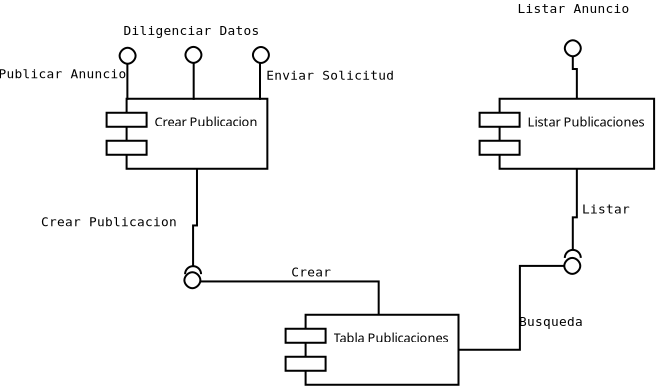 <?xml version="1.0" encoding="UTF-8"?>
<dia:diagram xmlns:dia="http://www.lysator.liu.se/~alla/dia/">
  <dia:layer name="Fondo" visible="true" active="true">
    <dia:object type="UML - Component" version="0" id="O0">
      <dia:attribute name="obj_pos">
        <dia:point val="18.65,8.3"/>
      </dia:attribute>
      <dia:attribute name="obj_bb">
        <dia:rectangle val="18.6,8.25;26.355,11.85"/>
      </dia:attribute>
      <dia:attribute name="meta">
        <dia:composite type="dict"/>
      </dia:attribute>
      <dia:attribute name="elem_corner">
        <dia:point val="18.65,8.3"/>
      </dia:attribute>
      <dia:attribute name="elem_width">
        <dia:real val="7.655"/>
      </dia:attribute>
      <dia:attribute name="elem_height">
        <dia:real val="3.5"/>
      </dia:attribute>
      <dia:attribute name="line_colour">
        <dia:color val="#000000"/>
      </dia:attribute>
      <dia:attribute name="fill_colour">
        <dia:color val="#ffffff"/>
      </dia:attribute>
      <dia:attribute name="stereotype">
        <dia:string>##</dia:string>
      </dia:attribute>
      <dia:attribute name="text">
        <dia:composite type="text">
          <dia:attribute name="string">
            <dia:string>#Crear Publicacion#</dia:string>
          </dia:attribute>
          <dia:attribute name="font">
            <dia:font family="sans" style="0" name="Helvetica"/>
          </dia:attribute>
          <dia:attribute name="height">
            <dia:real val="0.8"/>
          </dia:attribute>
          <dia:attribute name="pos">
            <dia:point val="21.05,9.64"/>
          </dia:attribute>
          <dia:attribute name="color">
            <dia:color val="#000000"/>
          </dia:attribute>
          <dia:attribute name="alignment">
            <dia:enum val="0"/>
          </dia:attribute>
        </dia:composite>
      </dia:attribute>
    </dia:object>
    <dia:object type="UML - Component" version="0" id="O1">
      <dia:attribute name="obj_pos">
        <dia:point val="37.3,8.3"/>
      </dia:attribute>
      <dia:attribute name="obj_bb">
        <dia:rectangle val="37.25,8.25;45.64,11.85"/>
      </dia:attribute>
      <dia:attribute name="meta">
        <dia:composite type="dict"/>
      </dia:attribute>
      <dia:attribute name="elem_corner">
        <dia:point val="37.3,8.3"/>
      </dia:attribute>
      <dia:attribute name="elem_width">
        <dia:real val="8.29"/>
      </dia:attribute>
      <dia:attribute name="elem_height">
        <dia:real val="3.5"/>
      </dia:attribute>
      <dia:attribute name="line_colour">
        <dia:color val="#000000"/>
      </dia:attribute>
      <dia:attribute name="fill_colour">
        <dia:color val="#ffffff"/>
      </dia:attribute>
      <dia:attribute name="stereotype">
        <dia:string>##</dia:string>
      </dia:attribute>
      <dia:attribute name="text">
        <dia:composite type="text">
          <dia:attribute name="string">
            <dia:string>#Listar Publicaciones#</dia:string>
          </dia:attribute>
          <dia:attribute name="font">
            <dia:font family="sans" style="0" name="Helvetica"/>
          </dia:attribute>
          <dia:attribute name="height">
            <dia:real val="0.8"/>
          </dia:attribute>
          <dia:attribute name="pos">
            <dia:point val="39.7,9.64"/>
          </dia:attribute>
          <dia:attribute name="color">
            <dia:color val="#000000"/>
          </dia:attribute>
          <dia:attribute name="alignment">
            <dia:enum val="0"/>
          </dia:attribute>
        </dia:composite>
      </dia:attribute>
    </dia:object>
    <dia:object type="UML - Component" version="0" id="O2">
      <dia:attribute name="obj_pos">
        <dia:point val="27.6,19.1"/>
      </dia:attribute>
      <dia:attribute name="obj_bb">
        <dia:rectangle val="27.55,19.05;35.958,22.65"/>
      </dia:attribute>
      <dia:attribute name="meta">
        <dia:composite type="dict"/>
      </dia:attribute>
      <dia:attribute name="elem_corner">
        <dia:point val="27.6,19.1"/>
      </dia:attribute>
      <dia:attribute name="elem_width">
        <dia:real val="8.308"/>
      </dia:attribute>
      <dia:attribute name="elem_height">
        <dia:real val="3.5"/>
      </dia:attribute>
      <dia:attribute name="line_colour">
        <dia:color val="#000000"/>
      </dia:attribute>
      <dia:attribute name="fill_colour">
        <dia:color val="#ffffff"/>
      </dia:attribute>
      <dia:attribute name="stereotype">
        <dia:string>##</dia:string>
      </dia:attribute>
      <dia:attribute name="text">
        <dia:composite type="text">
          <dia:attribute name="string">
            <dia:string>#Tabla Publicaciones#</dia:string>
          </dia:attribute>
          <dia:attribute name="font">
            <dia:font family="sans" style="0" name="Helvetica"/>
          </dia:attribute>
          <dia:attribute name="height">
            <dia:real val="0.8"/>
          </dia:attribute>
          <dia:attribute name="pos">
            <dia:point val="30,20.44"/>
          </dia:attribute>
          <dia:attribute name="color">
            <dia:color val="#000000"/>
          </dia:attribute>
          <dia:attribute name="alignment">
            <dia:enum val="0"/>
          </dia:attribute>
        </dia:composite>
      </dia:attribute>
    </dia:object>
    <dia:object type="UML - Component Feature" version="1" id="O3">
      <dia:attribute name="obj_pos">
        <dia:point val="19.65,8.3"/>
      </dia:attribute>
      <dia:attribute name="obj_bb">
        <dia:rectangle val="13.37,5.25;21.05,9.2"/>
      </dia:attribute>
      <dia:attribute name="meta">
        <dia:composite type="dict"/>
      </dia:attribute>
      <dia:attribute name="orth_points">
        <dia:point val="19.65,8.3"/>
        <dia:point val="19.689,8.3"/>
        <dia:point val="19.689,6.15"/>
        <dia:point val="20.15,6.15"/>
      </dia:attribute>
      <dia:attribute name="orth_orient">
        <dia:enum val="0"/>
        <dia:enum val="1"/>
        <dia:enum val="0"/>
      </dia:attribute>
      <dia:attribute name="orth_autoroute">
        <dia:boolean val="false"/>
      </dia:attribute>
      <dia:attribute name="line_colour">
        <dia:color val="#000000"/>
      </dia:attribute>
      <dia:attribute name="role">
        <dia:enum val="0"/>
      </dia:attribute>
      <dia:attribute name="text">
        <dia:composite type="text">
          <dia:attribute name="string">
            <dia:string>#Publicar Anuncio#</dia:string>
          </dia:attribute>
          <dia:attribute name="font">
            <dia:font family="monospace" style="0" name="Courier"/>
          </dia:attribute>
          <dia:attribute name="height">
            <dia:real val="0.8"/>
          </dia:attribute>
          <dia:attribute name="pos">
            <dia:point val="16.45,7.27"/>
          </dia:attribute>
          <dia:attribute name="color">
            <dia:color val="#000000"/>
          </dia:attribute>
          <dia:attribute name="alignment">
            <dia:enum val="1"/>
          </dia:attribute>
        </dia:composite>
      </dia:attribute>
      <dia:attribute name="text_pos">
        <dia:point val="16.45,7.27"/>
      </dia:attribute>
      <dia:connections>
        <dia:connection handle="0" to="O0" connection="0"/>
      </dia:connections>
    </dia:object>
    <dia:object type="UML - Component Feature" version="1" id="O4">
      <dia:attribute name="obj_pos">
        <dia:point val="22.977,8.3"/>
      </dia:attribute>
      <dia:attribute name="obj_bb">
        <dia:rectangle val="19.616,4.56;26.179,9.2"/>
      </dia:attribute>
      <dia:attribute name="meta">
        <dia:composite type="dict"/>
      </dia:attribute>
      <dia:attribute name="orth_points">
        <dia:point val="22.977,8.3"/>
        <dia:point val="23.004,8.3"/>
        <dia:point val="23.004,6.106"/>
        <dia:point val="23.442,6.106"/>
      </dia:attribute>
      <dia:attribute name="orth_orient">
        <dia:enum val="0"/>
        <dia:enum val="1"/>
        <dia:enum val="0"/>
      </dia:attribute>
      <dia:attribute name="orth_autoroute">
        <dia:boolean val="false"/>
      </dia:attribute>
      <dia:attribute name="line_colour">
        <dia:color val="#000000"/>
      </dia:attribute>
      <dia:attribute name="role">
        <dia:enum val="0"/>
      </dia:attribute>
      <dia:attribute name="text">
        <dia:composite type="text">
          <dia:attribute name="string">
            <dia:string>#Diligenciar Datos#</dia:string>
          </dia:attribute>
          <dia:attribute name="font">
            <dia:font family="monospace" style="0" name="Courier"/>
          </dia:attribute>
          <dia:attribute name="height">
            <dia:real val="0.8"/>
          </dia:attribute>
          <dia:attribute name="pos">
            <dia:point val="22.889,5.111"/>
          </dia:attribute>
          <dia:attribute name="color">
            <dia:color val="#000000"/>
          </dia:attribute>
          <dia:attribute name="alignment">
            <dia:enum val="1"/>
          </dia:attribute>
        </dia:composite>
      </dia:attribute>
      <dia:attribute name="text_pos">
        <dia:point val="22.889,5.111"/>
      </dia:attribute>
      <dia:connections>
        <dia:connection handle="0" to="O0" connection="1"/>
      </dia:connections>
    </dia:object>
    <dia:object type="UML - Component Feature" version="1" id="O5">
      <dia:attribute name="obj_pos">
        <dia:point val="26.305,8.3"/>
      </dia:attribute>
      <dia:attribute name="obj_bb">
        <dia:rectangle val="25.405,5.211;32.927,9.2"/>
      </dia:attribute>
      <dia:attribute name="meta">
        <dia:composite type="dict"/>
      </dia:attribute>
      <dia:attribute name="orth_points">
        <dia:point val="26.305,8.3"/>
        <dia:point val="26.32,8.3"/>
        <dia:point val="26.32,6.111"/>
        <dia:point val="26.816,6.111"/>
      </dia:attribute>
      <dia:attribute name="orth_orient">
        <dia:enum val="0"/>
        <dia:enum val="1"/>
        <dia:enum val="0"/>
      </dia:attribute>
      <dia:attribute name="orth_autoroute">
        <dia:boolean val="false"/>
      </dia:attribute>
      <dia:attribute name="line_colour">
        <dia:color val="#000000"/>
      </dia:attribute>
      <dia:attribute name="role">
        <dia:enum val="0"/>
      </dia:attribute>
      <dia:attribute name="text">
        <dia:composite type="text">
          <dia:attribute name="string">
            <dia:string>#Enviar Solicitud#</dia:string>
          </dia:attribute>
          <dia:attribute name="font">
            <dia:font family="monospace" style="0" name="Courier"/>
          </dia:attribute>
          <dia:attribute name="height">
            <dia:real val="0.8"/>
          </dia:attribute>
          <dia:attribute name="pos">
            <dia:point val="29.829,7.347"/>
          </dia:attribute>
          <dia:attribute name="color">
            <dia:color val="#000000"/>
          </dia:attribute>
          <dia:attribute name="alignment">
            <dia:enum val="1"/>
          </dia:attribute>
        </dia:composite>
      </dia:attribute>
      <dia:attribute name="text_pos">
        <dia:point val="29.829,7.347"/>
      </dia:attribute>
      <dia:connections>
        <dia:connection handle="0" to="O0" connection="2"/>
      </dia:connections>
    </dia:object>
    <dia:object type="UML - Component Feature" version="1" id="O6">
      <dia:attribute name="obj_pos">
        <dia:point val="22.977,11.8"/>
      </dia:attribute>
      <dia:attribute name="obj_bb">
        <dia:rectangle val="15.494,10.9;23.878,18.37"/>
      </dia:attribute>
      <dia:attribute name="meta">
        <dia:composite type="dict"/>
      </dia:attribute>
      <dia:attribute name="orth_points">
        <dia:point val="22.977,11.8"/>
        <dia:point val="22.977,14.635"/>
        <dia:point val="22.974,14.635"/>
        <dia:point val="22.974,17.47"/>
      </dia:attribute>
      <dia:attribute name="orth_orient">
        <dia:enum val="1"/>
        <dia:enum val="0"/>
        <dia:enum val="1"/>
      </dia:attribute>
      <dia:attribute name="orth_autoroute">
        <dia:boolean val="true"/>
      </dia:attribute>
      <dia:attribute name="line_colour">
        <dia:color val="#000000"/>
      </dia:attribute>
      <dia:attribute name="role">
        <dia:enum val="1"/>
      </dia:attribute>
      <dia:attribute name="text">
        <dia:composite type="text">
          <dia:attribute name="string">
            <dia:string>#Crear Publicacion#</dia:string>
          </dia:attribute>
          <dia:attribute name="font">
            <dia:font family="monospace" style="0" name="Courier"/>
          </dia:attribute>
          <dia:attribute name="height">
            <dia:real val="0.8"/>
          </dia:attribute>
          <dia:attribute name="pos">
            <dia:point val="18.767,14.677"/>
          </dia:attribute>
          <dia:attribute name="color">
            <dia:color val="#000000"/>
          </dia:attribute>
          <dia:attribute name="alignment">
            <dia:enum val="1"/>
          </dia:attribute>
        </dia:composite>
      </dia:attribute>
      <dia:attribute name="text_pos">
        <dia:point val="18.767,14.677"/>
      </dia:attribute>
      <dia:connections>
        <dia:connection handle="0" to="O0" connection="6"/>
      </dia:connections>
    </dia:object>
    <dia:object type="UML - Component Feature" version="1" id="O7">
      <dia:attribute name="obj_pos">
        <dia:point val="32.254,19.1"/>
      </dia:attribute>
      <dia:attribute name="obj_bb">
        <dia:rectangle val="22.039,16.654;33.154,20"/>
      </dia:attribute>
      <dia:attribute name="meta">
        <dia:composite type="dict"/>
      </dia:attribute>
      <dia:attribute name="orth_points">
        <dia:point val="32.254,19.1"/>
        <dia:point val="32.254,17.434"/>
        <dia:point val="22.939,17.434"/>
        <dia:point val="22.939,17.823"/>
      </dia:attribute>
      <dia:attribute name="orth_orient">
        <dia:enum val="1"/>
        <dia:enum val="0"/>
        <dia:enum val="1"/>
      </dia:attribute>
      <dia:attribute name="orth_autoroute">
        <dia:boolean val="false"/>
      </dia:attribute>
      <dia:attribute name="line_colour">
        <dia:color val="#000000"/>
      </dia:attribute>
      <dia:attribute name="role">
        <dia:enum val="0"/>
      </dia:attribute>
      <dia:attribute name="text">
        <dia:composite type="text">
          <dia:attribute name="string">
            <dia:string>#Crear#</dia:string>
          </dia:attribute>
          <dia:attribute name="font">
            <dia:font family="monospace" style="0" name="Courier"/>
          </dia:attribute>
          <dia:attribute name="height">
            <dia:real val="0.8"/>
          </dia:attribute>
          <dia:attribute name="pos">
            <dia:point val="28.878,17.187"/>
          </dia:attribute>
          <dia:attribute name="color">
            <dia:color val="#000000"/>
          </dia:attribute>
          <dia:attribute name="alignment">
            <dia:enum val="1"/>
          </dia:attribute>
        </dia:composite>
      </dia:attribute>
      <dia:attribute name="text_pos">
        <dia:point val="28.878,17.187"/>
      </dia:attribute>
      <dia:connections>
        <dia:connection handle="0" to="O2" connection="1"/>
      </dia:connections>
    </dia:object>
    <dia:object type="UML - Component Feature" version="1" id="O8">
      <dia:attribute name="obj_pos">
        <dia:point val="41.945,8.3"/>
      </dia:attribute>
      <dia:attribute name="obj_bb">
        <dia:rectangle val="39.3,3.456;44.708,9.2"/>
      </dia:attribute>
      <dia:attribute name="meta">
        <dia:composite type="dict"/>
      </dia:attribute>
      <dia:attribute name="orth_points">
        <dia:point val="41.945,8.3"/>
        <dia:point val="41.945,6.813"/>
        <dia:point val="41.96,6.813"/>
        <dia:point val="41.96,5.325"/>
      </dia:attribute>
      <dia:attribute name="orth_orient">
        <dia:enum val="1"/>
        <dia:enum val="0"/>
        <dia:enum val="1"/>
      </dia:attribute>
      <dia:attribute name="orth_autoroute">
        <dia:boolean val="true"/>
      </dia:attribute>
      <dia:attribute name="line_colour">
        <dia:color val="#000000"/>
      </dia:attribute>
      <dia:attribute name="role">
        <dia:enum val="0"/>
      </dia:attribute>
      <dia:attribute name="text">
        <dia:composite type="text">
          <dia:attribute name="string">
            <dia:string>#Listar Anuncio#</dia:string>
          </dia:attribute>
          <dia:attribute name="font">
            <dia:font family="monospace" style="0" name="Courier"/>
          </dia:attribute>
          <dia:attribute name="height">
            <dia:real val="0.8"/>
          </dia:attribute>
          <dia:attribute name="pos">
            <dia:point val="41.995,4.007"/>
          </dia:attribute>
          <dia:attribute name="color">
            <dia:color val="#000000"/>
          </dia:attribute>
          <dia:attribute name="alignment">
            <dia:enum val="1"/>
          </dia:attribute>
        </dia:composite>
      </dia:attribute>
      <dia:attribute name="text_pos">
        <dia:point val="41.995,4.007"/>
      </dia:attribute>
      <dia:connections>
        <dia:connection handle="0" to="O1" connection="1"/>
      </dia:connections>
    </dia:object>
    <dia:object type="UML - Component Feature" version="1" id="O9">
      <dia:attribute name="obj_pos">
        <dia:point val="41.945,11.8"/>
      </dia:attribute>
      <dia:attribute name="obj_bb">
        <dia:rectangle val="41.045,10.9;44.795,17.557"/>
      </dia:attribute>
      <dia:attribute name="meta">
        <dia:composite type="dict"/>
      </dia:attribute>
      <dia:attribute name="orth_points">
        <dia:point val="41.945,11.8"/>
        <dia:point val="41.945,14.229"/>
        <dia:point val="41.96,14.229"/>
        <dia:point val="41.96,16.657"/>
      </dia:attribute>
      <dia:attribute name="orth_orient">
        <dia:enum val="1"/>
        <dia:enum val="0"/>
        <dia:enum val="1"/>
      </dia:attribute>
      <dia:attribute name="orth_autoroute">
        <dia:boolean val="true"/>
      </dia:attribute>
      <dia:attribute name="line_colour">
        <dia:color val="#000000"/>
      </dia:attribute>
      <dia:attribute name="role">
        <dia:enum val="1"/>
      </dia:attribute>
      <dia:attribute name="text">
        <dia:composite type="text">
          <dia:attribute name="string">
            <dia:string>#Listar#</dia:string>
          </dia:attribute>
          <dia:attribute name="font">
            <dia:font family="monospace" style="0" name="Courier"/>
          </dia:attribute>
          <dia:attribute name="height">
            <dia:real val="0.8"/>
          </dia:attribute>
          <dia:attribute name="pos">
            <dia:point val="43.622,14.041"/>
          </dia:attribute>
          <dia:attribute name="color">
            <dia:color val="#000000"/>
          </dia:attribute>
          <dia:attribute name="alignment">
            <dia:enum val="1"/>
          </dia:attribute>
        </dia:composite>
      </dia:attribute>
      <dia:attribute name="text_pos">
        <dia:point val="43.622,14.041"/>
      </dia:attribute>
      <dia:connections>
        <dia:connection handle="0" to="O1" connection="6"/>
      </dia:connections>
    </dia:object>
    <dia:object type="UML - Component Feature" version="1" id="O10">
      <dia:attribute name="obj_pos">
        <dia:point val="35.907,20.85"/>
      </dia:attribute>
      <dia:attribute name="obj_bb">
        <dia:rectangle val="35.008,15.757;43.284,21.75"/>
      </dia:attribute>
      <dia:attribute name="meta">
        <dia:composite type="dict"/>
      </dia:attribute>
      <dia:attribute name="orth_points">
        <dia:point val="35.907,20.85"/>
        <dia:point val="39.146,20.85"/>
        <dia:point val="39.146,16.657"/>
        <dia:point val="42.384,16.657"/>
      </dia:attribute>
      <dia:attribute name="orth_orient">
        <dia:enum val="0"/>
        <dia:enum val="1"/>
        <dia:enum val="0"/>
      </dia:attribute>
      <dia:attribute name="orth_autoroute">
        <dia:boolean val="true"/>
      </dia:attribute>
      <dia:attribute name="line_colour">
        <dia:color val="#000000"/>
      </dia:attribute>
      <dia:attribute name="role">
        <dia:enum val="0"/>
      </dia:attribute>
      <dia:attribute name="text">
        <dia:composite type="text">
          <dia:attribute name="string">
            <dia:string>#Busqueda#</dia:string>
          </dia:attribute>
          <dia:attribute name="font">
            <dia:font family="monospace" style="0" name="Courier"/>
          </dia:attribute>
          <dia:attribute name="height">
            <dia:real val="0.8"/>
          </dia:attribute>
          <dia:attribute name="pos">
            <dia:point val="40.864,19.663"/>
          </dia:attribute>
          <dia:attribute name="color">
            <dia:color val="#000000"/>
          </dia:attribute>
          <dia:attribute name="alignment">
            <dia:enum val="1"/>
          </dia:attribute>
        </dia:composite>
      </dia:attribute>
      <dia:attribute name="text_pos">
        <dia:point val="40.864,19.663"/>
      </dia:attribute>
      <dia:connections>
        <dia:connection handle="0" to="O2" connection="4"/>
      </dia:connections>
    </dia:object>
  </dia:layer>
</dia:diagram>

